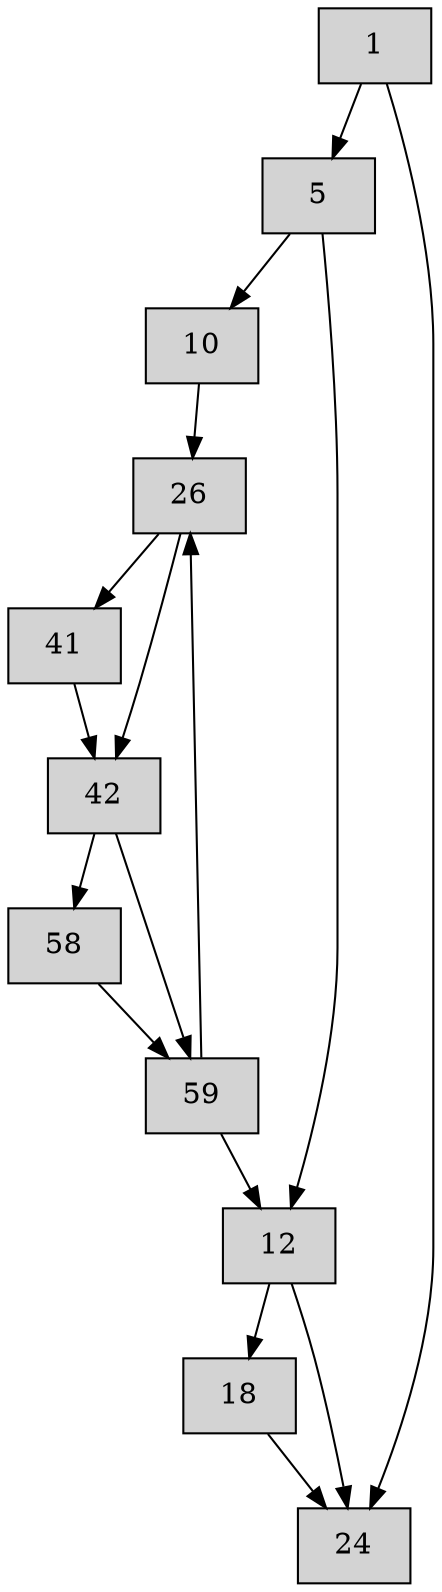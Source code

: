 digraph CFG {
    node[shape=box, style=filled];

    1[label="1"];
    5[label="5"];
    10[label="10"];
    12[label="12"];
    18[label="18"];
    24[label="24"];
    26[label="26"];
    41[label="41"];
    42[label="42"];
    58[label="58"];
    59[label="59"];

    1 -> 5;
    1 -> 24;
    5 -> 10;
    5 -> 12;
    10 -> 26;
    12 -> 18;
    12 -> 24;
    18 -> 24;
    26 -> 41;
    26 -> 42;
    41 -> 42;
    42 -> 58;
    42 -> 59;
    58 -> 59;
    59 -> 12;
    59 -> 26;
}